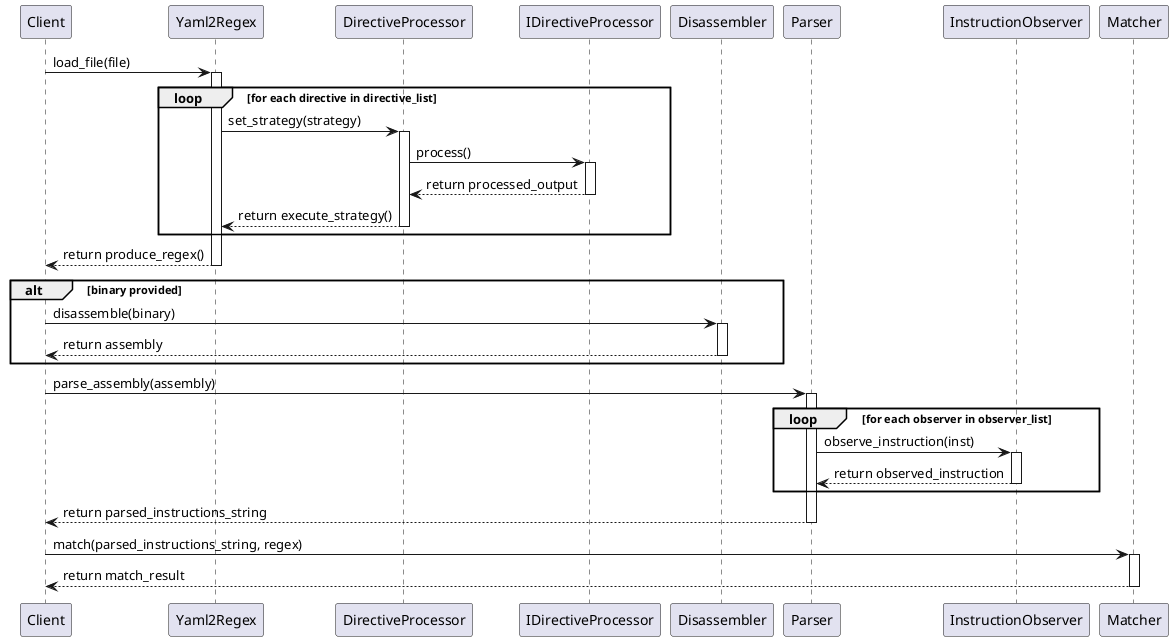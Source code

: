 @startuml sequence_diagram

participant "Client" as Client
participant "Yaml2Regex" as Yaml2Regex
participant "DirectiveProcessor" as DirectiveProcessor
participant "IDirectiveProcessor" as IDirectiveProcessor
participant "Disassembler" as Disassembler
participant "Parser" as Parser
participant "InstructionObserver" as InstructionObserver
participant "Matcher" as Matcher

Client -> Yaml2Regex: load_file(file)
activate Yaml2Regex

loop for each directive in directive_list
    Yaml2Regex -> DirectiveProcessor: set_strategy(strategy)
    activate DirectiveProcessor
    DirectiveProcessor -> IDirectiveProcessor: process()
    activate IDirectiveProcessor
    IDirectiveProcessor --> DirectiveProcessor: return processed_output
    deactivate IDirectiveProcessor
    DirectiveProcessor --> Yaml2Regex: return execute_strategy()
    deactivate DirectiveProcessor
end

Yaml2Regex --> Client: return produce_regex()
deactivate Yaml2Regex

alt binary provided
    Client -> Disassembler: disassemble(binary)
    activate Disassembler
    Disassembler --> Client: return assembly
    deactivate Disassembler
end

Client -> Parser: parse_assembly(assembly)
activate Parser

loop for each observer in observer_list
    Parser -> InstructionObserver: observe_instruction(inst)
    activate InstructionObserver
    InstructionObserver --> Parser: return observed_instruction
    deactivate InstructionObserver
end
Parser --> Client: return parsed_instructions_string
deactivate Parser

Client -> Matcher: match(parsed_instructions_string, regex)
activate Matcher
Matcher --> Client: return match_result
deactivate Matcher


@enduml
